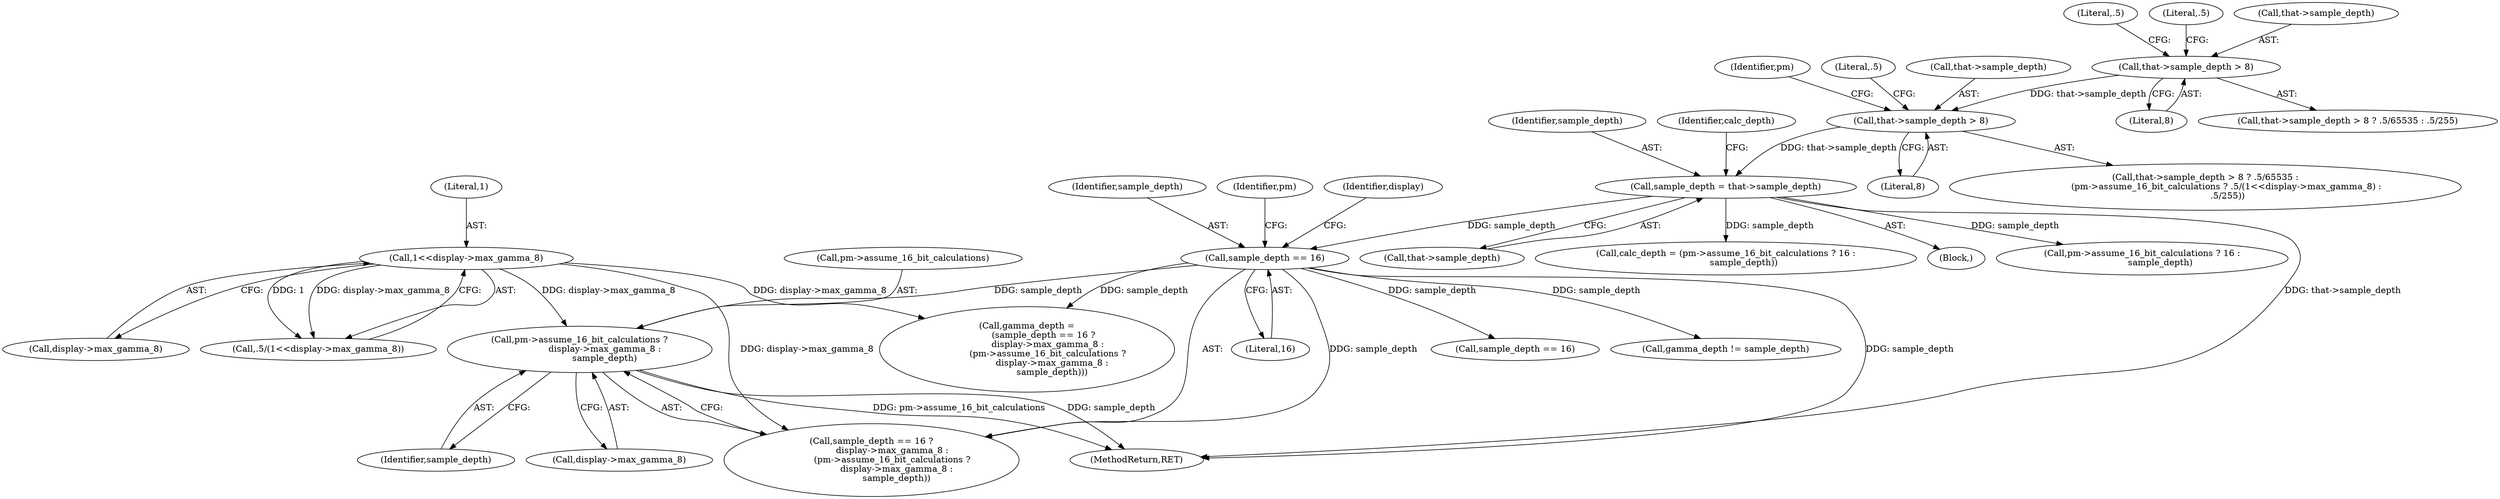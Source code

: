 digraph "0_Android_9d4853418ab2f754c2b63e091c29c5529b8b86ca_77@pointer" {
"1000692" [label="(Call,pm->assume_16_bit_calculations ?\n                  display->max_gamma_8 :\n                  sample_depth)"];
"1000327" [label="(Call,1<<display->max_gamma_8)"];
"1000686" [label="(Call,sample_depth == 16)"];
"1000668" [label="(Call,sample_depth = that->sample_depth)"];
"1000313" [label="(Call,that->sample_depth > 8)"];
"1000298" [label="(Call,that->sample_depth > 8)"];
"1000688" [label="(Literal,16)"];
"1000670" [label="(Call,that->sample_depth)"];
"1000317" [label="(Literal,8)"];
"1000693" [label="(Call,pm->assume_16_bit_calculations)"];
"1000685" [label="(Call,sample_depth == 16 ?\n               display->max_gamma_8 :\n               (pm->assume_16_bit_calculations ?\n                  display->max_gamma_8 :\n                  sample_depth))"];
"1001325" [label="(MethodReturn,RET)"];
"1000694" [label="(Identifier,pm)"];
"1000686" [label="(Call,sample_depth == 16)"];
"1000312" [label="(Call,that->sample_depth > 8 ? .5/65535 :\n               (pm->assume_16_bit_calculations ? .5/(1<<display->max_gamma_8) :\n                .5/255))"];
"1000674" [label="(Call,calc_depth = (pm->assume_16_bit_calculations ? 16 :\n             sample_depth))"];
"1000298" [label="(Call,that->sample_depth > 8)"];
"1000302" [label="(Literal,8)"];
"1000325" [label="(Call,.5/(1<<display->max_gamma_8))"];
"1000690" [label="(Identifier,display)"];
"1000323" [label="(Identifier,pm)"];
"1000692" [label="(Call,pm->assume_16_bit_calculations ?\n                  display->max_gamma_8 :\n                  sample_depth)"];
"1000668" [label="(Call,sample_depth = that->sample_depth)"];
"1000304" [label="(Literal,.5)"];
"1000696" [label="(Call,display->max_gamma_8)"];
"1000328" [label="(Literal,1)"];
"1000660" [label="(Block,)"];
"1000307" [label="(Literal,.5)"];
"1000313" [label="(Call,that->sample_depth > 8)"];
"1000835" [label="(Call,sample_depth == 16)"];
"1001078" [label="(Call,gamma_depth != sample_depth)"];
"1000297" [label="(Call,that->sample_depth > 8 ? .5/65535 : .5/255)"];
"1000669" [label="(Identifier,sample_depth)"];
"1000299" [label="(Call,that->sample_depth)"];
"1000329" [label="(Call,display->max_gamma_8)"];
"1000687" [label="(Identifier,sample_depth)"];
"1000675" [label="(Identifier,calc_depth)"];
"1000676" [label="(Call,pm->assume_16_bit_calculations ? 16 :\n             sample_depth)"];
"1000683" [label="(Call,gamma_depth =\n            (sample_depth == 16 ?\n               display->max_gamma_8 :\n               (pm->assume_16_bit_calculations ?\n                  display->max_gamma_8 :\n                  sample_depth)))"];
"1000319" [label="(Literal,.5)"];
"1000314" [label="(Call,that->sample_depth)"];
"1000699" [label="(Identifier,sample_depth)"];
"1000327" [label="(Call,1<<display->max_gamma_8)"];
"1000692" -> "1000685"  [label="AST: "];
"1000692" -> "1000696"  [label="CFG: "];
"1000692" -> "1000699"  [label="CFG: "];
"1000693" -> "1000692"  [label="AST: "];
"1000696" -> "1000692"  [label="AST: "];
"1000699" -> "1000692"  [label="AST: "];
"1000685" -> "1000692"  [label="CFG: "];
"1000692" -> "1001325"  [label="DDG: pm->assume_16_bit_calculations"];
"1000692" -> "1001325"  [label="DDG: sample_depth"];
"1000327" -> "1000692"  [label="DDG: display->max_gamma_8"];
"1000686" -> "1000692"  [label="DDG: sample_depth"];
"1000327" -> "1000325"  [label="AST: "];
"1000327" -> "1000329"  [label="CFG: "];
"1000328" -> "1000327"  [label="AST: "];
"1000329" -> "1000327"  [label="AST: "];
"1000325" -> "1000327"  [label="CFG: "];
"1000327" -> "1000325"  [label="DDG: 1"];
"1000327" -> "1000325"  [label="DDG: display->max_gamma_8"];
"1000327" -> "1000683"  [label="DDG: display->max_gamma_8"];
"1000327" -> "1000685"  [label="DDG: display->max_gamma_8"];
"1000686" -> "1000685"  [label="AST: "];
"1000686" -> "1000688"  [label="CFG: "];
"1000687" -> "1000686"  [label="AST: "];
"1000688" -> "1000686"  [label="AST: "];
"1000690" -> "1000686"  [label="CFG: "];
"1000694" -> "1000686"  [label="CFG: "];
"1000686" -> "1001325"  [label="DDG: sample_depth"];
"1000686" -> "1000683"  [label="DDG: sample_depth"];
"1000668" -> "1000686"  [label="DDG: sample_depth"];
"1000686" -> "1000685"  [label="DDG: sample_depth"];
"1000686" -> "1000835"  [label="DDG: sample_depth"];
"1000686" -> "1001078"  [label="DDG: sample_depth"];
"1000668" -> "1000660"  [label="AST: "];
"1000668" -> "1000670"  [label="CFG: "];
"1000669" -> "1000668"  [label="AST: "];
"1000670" -> "1000668"  [label="AST: "];
"1000675" -> "1000668"  [label="CFG: "];
"1000668" -> "1001325"  [label="DDG: that->sample_depth"];
"1000313" -> "1000668"  [label="DDG: that->sample_depth"];
"1000668" -> "1000674"  [label="DDG: sample_depth"];
"1000668" -> "1000676"  [label="DDG: sample_depth"];
"1000313" -> "1000312"  [label="AST: "];
"1000313" -> "1000317"  [label="CFG: "];
"1000314" -> "1000313"  [label="AST: "];
"1000317" -> "1000313"  [label="AST: "];
"1000319" -> "1000313"  [label="CFG: "];
"1000323" -> "1000313"  [label="CFG: "];
"1000298" -> "1000313"  [label="DDG: that->sample_depth"];
"1000298" -> "1000297"  [label="AST: "];
"1000298" -> "1000302"  [label="CFG: "];
"1000299" -> "1000298"  [label="AST: "];
"1000302" -> "1000298"  [label="AST: "];
"1000304" -> "1000298"  [label="CFG: "];
"1000307" -> "1000298"  [label="CFG: "];
}
